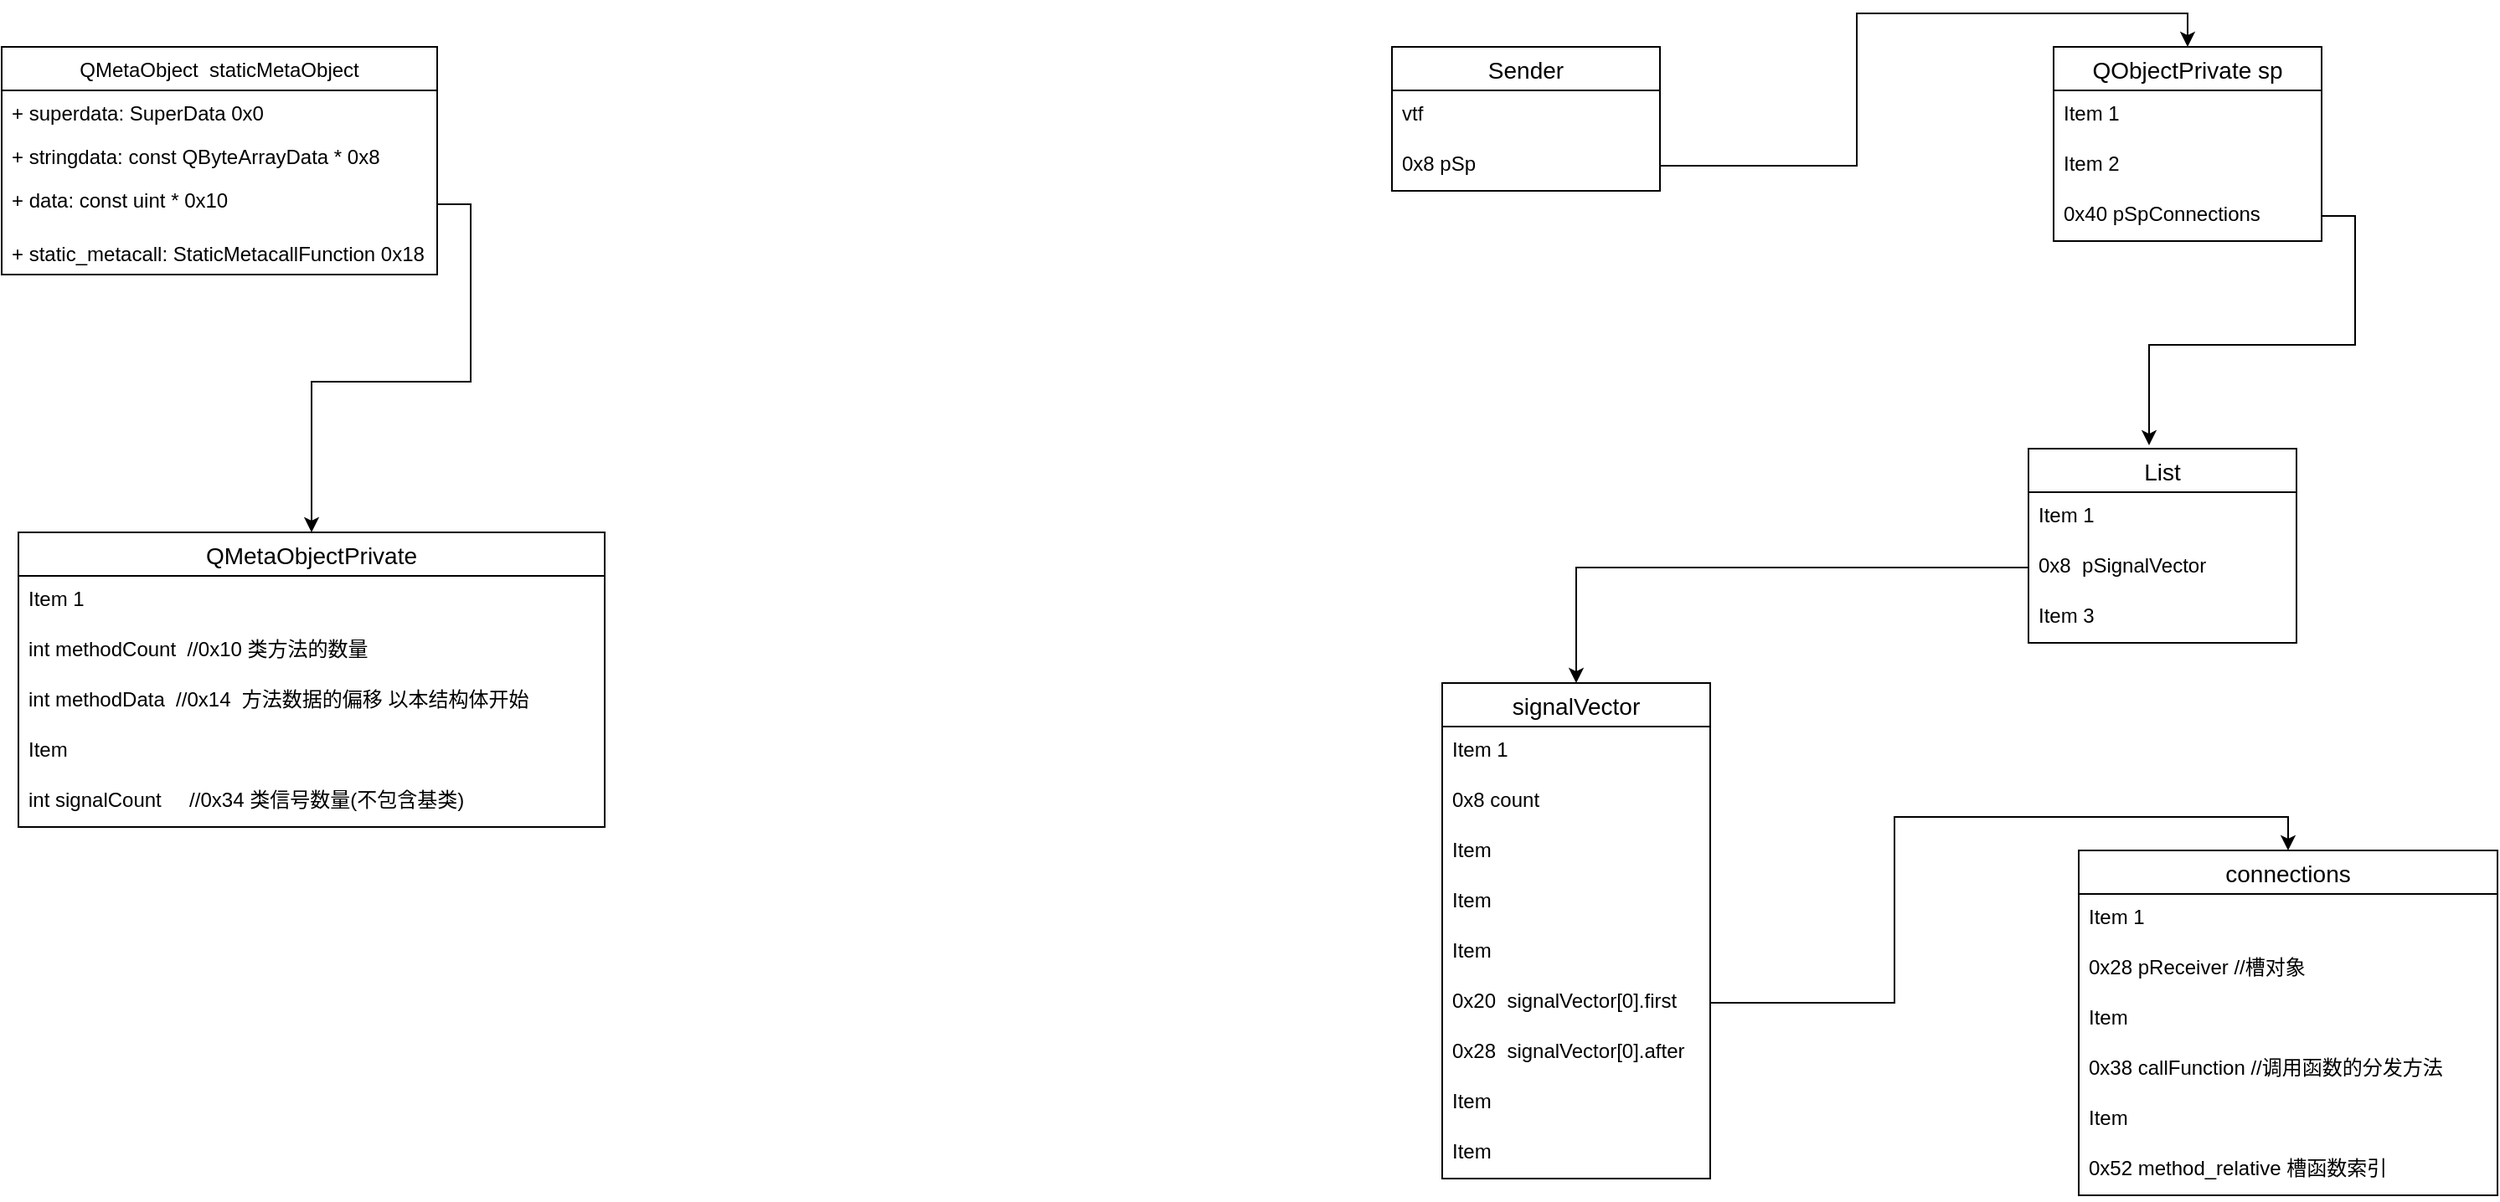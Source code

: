 <mxfile version="20.6.0" type="device"><diagram id="R2lEEEUBdFMjLlhIrx00" name="Page-1"><mxGraphModel dx="2272" dy="762" grid="1" gridSize="10" guides="1" tooltips="1" connect="1" arrows="1" fold="1" page="1" pageScale="1" pageWidth="850" pageHeight="1100" math="0" shadow="0" extFonts="Permanent Marker^https://fonts.googleapis.com/css?family=Permanent+Marker"><root><mxCell id="0"/><mxCell id="1" parent="0"/><mxCell id="k-w38FXut9hJRp9kd3KN-2" value="Sender" style="swimlane;fontStyle=0;childLayout=stackLayout;horizontal=1;startSize=26;horizontalStack=0;resizeParent=1;resizeParentMax=0;resizeLast=0;collapsible=1;marginBottom=0;align=center;fontSize=14;" parent="1" vertex="1"><mxGeometry x="30" y="200" width="160" height="86" as="geometry"/></mxCell><mxCell id="k-w38FXut9hJRp9kd3KN-3" value="vtf" style="text;strokeColor=none;fillColor=none;spacingLeft=4;spacingRight=4;overflow=hidden;rotatable=0;points=[[0,0.5],[1,0.5]];portConstraint=eastwest;fontSize=12;" parent="k-w38FXut9hJRp9kd3KN-2" vertex="1"><mxGeometry y="26" width="160" height="30" as="geometry"/></mxCell><mxCell id="k-w38FXut9hJRp9kd3KN-4" value="0x8 pSp" style="text;strokeColor=none;fillColor=none;spacingLeft=4;spacingRight=4;overflow=hidden;rotatable=0;points=[[0,0.5],[1,0.5]];portConstraint=eastwest;fontSize=12;" parent="k-w38FXut9hJRp9kd3KN-2" vertex="1"><mxGeometry y="56" width="160" height="30" as="geometry"/></mxCell><mxCell id="k-w38FXut9hJRp9kd3KN-6" value="QObjectPrivate sp" style="swimlane;fontStyle=0;childLayout=stackLayout;horizontal=1;startSize=26;horizontalStack=0;resizeParent=1;resizeParentMax=0;resizeLast=0;collapsible=1;marginBottom=0;align=center;fontSize=14;" parent="1" vertex="1"><mxGeometry x="425" y="200" width="160" height="116" as="geometry"/></mxCell><mxCell id="k-w38FXut9hJRp9kd3KN-7" value="Item 1" style="text;strokeColor=none;fillColor=none;spacingLeft=4;spacingRight=4;overflow=hidden;rotatable=0;points=[[0,0.5],[1,0.5]];portConstraint=eastwest;fontSize=12;" parent="k-w38FXut9hJRp9kd3KN-6" vertex="1"><mxGeometry y="26" width="160" height="30" as="geometry"/></mxCell><mxCell id="k-w38FXut9hJRp9kd3KN-8" value="Item 2" style="text;strokeColor=none;fillColor=none;spacingLeft=4;spacingRight=4;overflow=hidden;rotatable=0;points=[[0,0.5],[1,0.5]];portConstraint=eastwest;fontSize=12;" parent="k-w38FXut9hJRp9kd3KN-6" vertex="1"><mxGeometry y="56" width="160" height="30" as="geometry"/></mxCell><mxCell id="k-w38FXut9hJRp9kd3KN-9" value="0x40 pSpConnections" style="text;strokeColor=none;fillColor=none;spacingLeft=4;spacingRight=4;overflow=hidden;rotatable=0;points=[[0,0.5],[1,0.5]];portConstraint=eastwest;fontSize=12;" parent="k-w38FXut9hJRp9kd3KN-6" vertex="1"><mxGeometry y="86" width="160" height="30" as="geometry"/></mxCell><mxCell id="k-w38FXut9hJRp9kd3KN-10" style="edgeStyle=orthogonalEdgeStyle;rounded=0;orthogonalLoop=1;jettySize=auto;html=1;exitX=1;exitY=0.5;exitDx=0;exitDy=0;entryX=0.5;entryY=0;entryDx=0;entryDy=0;" parent="1" source="k-w38FXut9hJRp9kd3KN-4" target="k-w38FXut9hJRp9kd3KN-6" edge="1"><mxGeometry relative="1" as="geometry"/></mxCell><mxCell id="k-w38FXut9hJRp9kd3KN-11" value="List" style="swimlane;fontStyle=0;childLayout=stackLayout;horizontal=1;startSize=26;horizontalStack=0;resizeParent=1;resizeParentMax=0;resizeLast=0;collapsible=1;marginBottom=0;align=center;fontSize=14;" parent="1" vertex="1"><mxGeometry x="410" y="440" width="160" height="116" as="geometry"/></mxCell><mxCell id="k-w38FXut9hJRp9kd3KN-12" value="Item 1" style="text;strokeColor=none;fillColor=none;spacingLeft=4;spacingRight=4;overflow=hidden;rotatable=0;points=[[0,0.5],[1,0.5]];portConstraint=eastwest;fontSize=12;" parent="k-w38FXut9hJRp9kd3KN-11" vertex="1"><mxGeometry y="26" width="160" height="30" as="geometry"/></mxCell><mxCell id="k-w38FXut9hJRp9kd3KN-13" value="0x8  pSignalVector&#10;" style="text;strokeColor=none;fillColor=none;spacingLeft=4;spacingRight=4;overflow=hidden;rotatable=0;points=[[0,0.5],[1,0.5]];portConstraint=eastwest;fontSize=12;" parent="k-w38FXut9hJRp9kd3KN-11" vertex="1"><mxGeometry y="56" width="160" height="30" as="geometry"/></mxCell><mxCell id="k-w38FXut9hJRp9kd3KN-14" value="Item 3" style="text;strokeColor=none;fillColor=none;spacingLeft=4;spacingRight=4;overflow=hidden;rotatable=0;points=[[0,0.5],[1,0.5]];portConstraint=eastwest;fontSize=12;" parent="k-w38FXut9hJRp9kd3KN-11" vertex="1"><mxGeometry y="86" width="160" height="30" as="geometry"/></mxCell><mxCell id="k-w38FXut9hJRp9kd3KN-15" style="edgeStyle=orthogonalEdgeStyle;rounded=0;orthogonalLoop=1;jettySize=auto;html=1;exitX=1;exitY=0.5;exitDx=0;exitDy=0;entryX=0.45;entryY=-0.017;entryDx=0;entryDy=0;entryPerimeter=0;" parent="1" source="k-w38FXut9hJRp9kd3KN-9" target="k-w38FXut9hJRp9kd3KN-11" edge="1"><mxGeometry relative="1" as="geometry"/></mxCell><mxCell id="k-w38FXut9hJRp9kd3KN-16" value="signalVector" style="swimlane;fontStyle=0;childLayout=stackLayout;horizontal=1;startSize=26;horizontalStack=0;resizeParent=1;resizeParentMax=0;resizeLast=0;collapsible=1;marginBottom=0;align=center;fontSize=14;" parent="1" vertex="1"><mxGeometry x="60" y="580" width="160" height="296" as="geometry"/></mxCell><mxCell id="k-w38FXut9hJRp9kd3KN-17" value="Item 1" style="text;strokeColor=none;fillColor=none;spacingLeft=4;spacingRight=4;overflow=hidden;rotatable=0;points=[[0,0.5],[1,0.5]];portConstraint=eastwest;fontSize=12;" parent="k-w38FXut9hJRp9kd3KN-16" vertex="1"><mxGeometry y="26" width="160" height="30" as="geometry"/></mxCell><mxCell id="k-w38FXut9hJRp9kd3KN-18" value="0x8 count" style="text;strokeColor=none;fillColor=none;spacingLeft=4;spacingRight=4;overflow=hidden;rotatable=0;points=[[0,0.5],[1,0.5]];portConstraint=eastwest;fontSize=12;" parent="k-w38FXut9hJRp9kd3KN-16" vertex="1"><mxGeometry y="56" width="160" height="30" as="geometry"/></mxCell><mxCell id="k-w38FXut9hJRp9kd3KN-21" value="Item" style="text;strokeColor=none;fillColor=none;spacingLeft=4;spacingRight=4;overflow=hidden;rotatable=0;points=[[0,0.5],[1,0.5]];portConstraint=eastwest;fontSize=12;" parent="k-w38FXut9hJRp9kd3KN-16" vertex="1"><mxGeometry y="86" width="160" height="30" as="geometry"/></mxCell><mxCell id="k-w38FXut9hJRp9kd3KN-19" value="Item " style="text;strokeColor=none;fillColor=none;spacingLeft=4;spacingRight=4;overflow=hidden;rotatable=0;points=[[0,0.5],[1,0.5]];portConstraint=eastwest;fontSize=12;" parent="k-w38FXut9hJRp9kd3KN-16" vertex="1"><mxGeometry y="116" width="160" height="30" as="geometry"/></mxCell><mxCell id="k-w38FXut9hJRp9kd3KN-23" value="Item" style="text;strokeColor=none;fillColor=none;spacingLeft=4;spacingRight=4;overflow=hidden;rotatable=0;points=[[0,0.5],[1,0.5]];portConstraint=eastwest;fontSize=12;" parent="k-w38FXut9hJRp9kd3KN-16" vertex="1"><mxGeometry y="146" width="160" height="30" as="geometry"/></mxCell><mxCell id="k-w38FXut9hJRp9kd3KN-22" value="0x20  signalVector[0].first" style="text;strokeColor=none;fillColor=none;spacingLeft=4;spacingRight=4;overflow=hidden;rotatable=0;points=[[0,0.5],[1,0.5]];portConstraint=eastwest;fontSize=12;" parent="k-w38FXut9hJRp9kd3KN-16" vertex="1"><mxGeometry y="176" width="160" height="30" as="geometry"/></mxCell><mxCell id="k-w38FXut9hJRp9kd3KN-24" value="0x28  signalVector[0].after" style="text;strokeColor=none;fillColor=none;spacingLeft=4;spacingRight=4;overflow=hidden;rotatable=0;points=[[0,0.5],[1,0.5]];portConstraint=eastwest;fontSize=12;" parent="k-w38FXut9hJRp9kd3KN-16" vertex="1"><mxGeometry y="206" width="160" height="30" as="geometry"/></mxCell><mxCell id="k-w38FXut9hJRp9kd3KN-25" value="Item" style="text;strokeColor=none;fillColor=none;spacingLeft=4;spacingRight=4;overflow=hidden;rotatable=0;points=[[0,0.5],[1,0.5]];portConstraint=eastwest;fontSize=12;" parent="k-w38FXut9hJRp9kd3KN-16" vertex="1"><mxGeometry y="236" width="160" height="30" as="geometry"/></mxCell><mxCell id="k-w38FXut9hJRp9kd3KN-26" value="Item" style="text;strokeColor=none;fillColor=none;spacingLeft=4;spacingRight=4;overflow=hidden;rotatable=0;points=[[0,0.5],[1,0.5]];portConstraint=eastwest;fontSize=12;" parent="k-w38FXut9hJRp9kd3KN-16" vertex="1"><mxGeometry y="266" width="160" height="30" as="geometry"/></mxCell><mxCell id="k-w38FXut9hJRp9kd3KN-20" style="edgeStyle=orthogonalEdgeStyle;rounded=0;orthogonalLoop=1;jettySize=auto;html=1;exitX=0;exitY=0.5;exitDx=0;exitDy=0;entryX=0.5;entryY=0;entryDx=0;entryDy=0;" parent="1" source="k-w38FXut9hJRp9kd3KN-13" target="k-w38FXut9hJRp9kd3KN-16" edge="1"><mxGeometry relative="1" as="geometry"/></mxCell><mxCell id="k-w38FXut9hJRp9kd3KN-27" value="connections" style="swimlane;fontStyle=0;childLayout=stackLayout;horizontal=1;startSize=26;horizontalStack=0;resizeParent=1;resizeParentMax=0;resizeLast=0;collapsible=1;marginBottom=0;align=center;fontSize=14;" parent="1" vertex="1"><mxGeometry x="440" y="680" width="250" height="206" as="geometry"><mxRectangle x="440" y="680" width="120" height="30" as="alternateBounds"/></mxGeometry></mxCell><mxCell id="k-w38FXut9hJRp9kd3KN-28" value="Item 1" style="text;strokeColor=none;fillColor=none;spacingLeft=4;spacingRight=4;overflow=hidden;rotatable=0;points=[[0,0.5],[1,0.5]];portConstraint=eastwest;fontSize=12;" parent="k-w38FXut9hJRp9kd3KN-27" vertex="1"><mxGeometry y="26" width="250" height="30" as="geometry"/></mxCell><mxCell id="k-w38FXut9hJRp9kd3KN-29" value="0x28 pReceiver //槽对象" style="text;strokeColor=none;fillColor=none;spacingLeft=4;spacingRight=4;overflow=hidden;rotatable=0;points=[[0,0.5],[1,0.5]];portConstraint=eastwest;fontSize=12;" parent="k-w38FXut9hJRp9kd3KN-27" vertex="1"><mxGeometry y="56" width="250" height="30" as="geometry"/></mxCell><mxCell id="k-w38FXut9hJRp9kd3KN-32" value="Item" style="text;strokeColor=none;fillColor=none;spacingLeft=4;spacingRight=4;overflow=hidden;rotatable=0;points=[[0,0.5],[1,0.5]];portConstraint=eastwest;fontSize=12;" parent="k-w38FXut9hJRp9kd3KN-27" vertex="1"><mxGeometry y="86" width="250" height="30" as="geometry"/></mxCell><mxCell id="k-w38FXut9hJRp9kd3KN-30" value="0x38 callFunction //调用函数的分发方法" style="text;strokeColor=none;fillColor=none;spacingLeft=4;spacingRight=4;overflow=hidden;rotatable=0;points=[[0,0.5],[1,0.5]];portConstraint=eastwest;fontSize=12;" parent="k-w38FXut9hJRp9kd3KN-27" vertex="1"><mxGeometry y="116" width="250" height="30" as="geometry"/></mxCell><mxCell id="k-w38FXut9hJRp9kd3KN-33" value="Item" style="text;strokeColor=none;fillColor=none;spacingLeft=4;spacingRight=4;overflow=hidden;rotatable=0;points=[[0,0.5],[1,0.5]];portConstraint=eastwest;fontSize=12;" parent="k-w38FXut9hJRp9kd3KN-27" vertex="1"><mxGeometry y="146" width="250" height="30" as="geometry"/></mxCell><mxCell id="k-w38FXut9hJRp9kd3KN-34" value="0x52 method_relative 槽函数索引" style="text;strokeColor=none;fillColor=none;spacingLeft=4;spacingRight=4;overflow=hidden;rotatable=0;points=[[0,0.5],[1,0.5]];portConstraint=eastwest;fontSize=12;" parent="k-w38FXut9hJRp9kd3KN-27" vertex="1"><mxGeometry y="176" width="250" height="30" as="geometry"/></mxCell><mxCell id="k-w38FXut9hJRp9kd3KN-31" style="edgeStyle=orthogonalEdgeStyle;rounded=0;orthogonalLoop=1;jettySize=auto;html=1;exitX=1;exitY=0.5;exitDx=0;exitDy=0;entryX=0.5;entryY=0;entryDx=0;entryDy=0;" parent="1" source="k-w38FXut9hJRp9kd3KN-22" target="k-w38FXut9hJRp9kd3KN-27" edge="1"><mxGeometry relative="1" as="geometry"/></mxCell><mxCell id="hBO30v0izsznSkvQZSwN-5" value="QMetaObject  staticMetaObject" style="swimlane;fontStyle=0;childLayout=stackLayout;horizontal=1;startSize=26;fillColor=none;horizontalStack=0;resizeParent=1;resizeParentMax=0;resizeLast=0;collapsible=1;marginBottom=0;" vertex="1" parent="1"><mxGeometry x="-800" y="200" width="260" height="136" as="geometry"><mxRectangle x="-800" y="200" width="210" height="30" as="alternateBounds"/></mxGeometry></mxCell><mxCell id="hBO30v0izsznSkvQZSwN-6" value="+ superdata: SuperData 0x0" style="text;strokeColor=none;fillColor=none;align=left;verticalAlign=top;spacingLeft=4;spacingRight=4;overflow=hidden;rotatable=0;points=[[0,0.5],[1,0.5]];portConstraint=eastwest;" vertex="1" parent="hBO30v0izsznSkvQZSwN-5"><mxGeometry y="26" width="260" height="26" as="geometry"/></mxCell><mxCell id="hBO30v0izsznSkvQZSwN-7" value="+ stringdata: const QByteArrayData * 0x8" style="text;strokeColor=none;fillColor=none;align=left;verticalAlign=top;spacingLeft=4;spacingRight=4;overflow=hidden;rotatable=0;points=[[0,0.5],[1,0.5]];portConstraint=eastwest;" vertex="1" parent="hBO30v0izsznSkvQZSwN-5"><mxGeometry y="52" width="260" height="26" as="geometry"/></mxCell><mxCell id="hBO30v0izsznSkvQZSwN-8" value="+ data: const uint * 0x10" style="text;strokeColor=none;fillColor=none;align=left;verticalAlign=top;spacingLeft=4;spacingRight=4;overflow=hidden;rotatable=0;points=[[0,0.5],[1,0.5]];portConstraint=eastwest;" vertex="1" parent="hBO30v0izsznSkvQZSwN-5"><mxGeometry y="78" width="260" height="32" as="geometry"/></mxCell><mxCell id="hBO30v0izsznSkvQZSwN-9" value="+ static_metacall: StaticMetacallFunction 0x18" style="text;strokeColor=none;fillColor=none;align=left;verticalAlign=top;spacingLeft=4;spacingRight=4;overflow=hidden;rotatable=0;points=[[0,0.5],[1,0.5]];portConstraint=eastwest;" vertex="1" parent="hBO30v0izsznSkvQZSwN-5"><mxGeometry y="110" width="260" height="26" as="geometry"/></mxCell><mxCell id="hBO30v0izsznSkvQZSwN-14" value="QMetaObjectPrivate" style="swimlane;fontStyle=0;childLayout=stackLayout;horizontal=1;startSize=26;horizontalStack=0;resizeParent=1;resizeParentMax=0;resizeLast=0;collapsible=1;marginBottom=0;align=center;fontSize=14;" vertex="1" parent="1"><mxGeometry x="-790" y="490" width="350" height="176" as="geometry"/></mxCell><mxCell id="hBO30v0izsznSkvQZSwN-15" value="Item 1" style="text;strokeColor=none;fillColor=none;spacingLeft=4;spacingRight=4;overflow=hidden;rotatable=0;points=[[0,0.5],[1,0.5]];portConstraint=eastwest;fontSize=12;" vertex="1" parent="hBO30v0izsznSkvQZSwN-14"><mxGeometry y="26" width="350" height="30" as="geometry"/></mxCell><mxCell id="hBO30v0izsznSkvQZSwN-16" value="int methodCount  //0x10 类方法的数量" style="text;strokeColor=none;fillColor=none;spacingLeft=4;spacingRight=4;overflow=hidden;rotatable=0;points=[[0,0.5],[1,0.5]];portConstraint=eastwest;fontSize=12;" vertex="1" parent="hBO30v0izsznSkvQZSwN-14"><mxGeometry y="56" width="350" height="30" as="geometry"/></mxCell><mxCell id="hBO30v0izsznSkvQZSwN-17" value="int methodData  //0x14  方法数据的偏移 以本结构体开始" style="text;strokeColor=none;fillColor=none;spacingLeft=4;spacingRight=4;overflow=hidden;rotatable=0;points=[[0,0.5],[1,0.5]];portConstraint=eastwest;fontSize=12;" vertex="1" parent="hBO30v0izsznSkvQZSwN-14"><mxGeometry y="86" width="350" height="30" as="geometry"/></mxCell><mxCell id="hBO30v0izsznSkvQZSwN-18" value="Item" style="text;strokeColor=none;fillColor=none;spacingLeft=4;spacingRight=4;overflow=hidden;rotatable=0;points=[[0,0.5],[1,0.5]];portConstraint=eastwest;fontSize=12;" vertex="1" parent="hBO30v0izsznSkvQZSwN-14"><mxGeometry y="116" width="350" height="30" as="geometry"/></mxCell><mxCell id="hBO30v0izsznSkvQZSwN-19" value="int signalCount     //0x34  类信号数量(不包含基类)" style="text;strokeColor=none;fillColor=none;spacingLeft=4;spacingRight=4;overflow=hidden;rotatable=0;points=[[0,0.5],[1,0.5]];portConstraint=eastwest;fontSize=12;" vertex="1" parent="hBO30v0izsznSkvQZSwN-14"><mxGeometry y="146" width="350" height="30" as="geometry"/></mxCell><mxCell id="hBO30v0izsznSkvQZSwN-20" style="edgeStyle=orthogonalEdgeStyle;rounded=0;orthogonalLoop=1;jettySize=auto;html=1;exitX=1;exitY=0.5;exitDx=0;exitDy=0;entryX=0.5;entryY=0;entryDx=0;entryDy=0;" edge="1" parent="1" source="hBO30v0izsznSkvQZSwN-8" target="hBO30v0izsznSkvQZSwN-14"><mxGeometry relative="1" as="geometry"/></mxCell></root></mxGraphModel></diagram></mxfile>